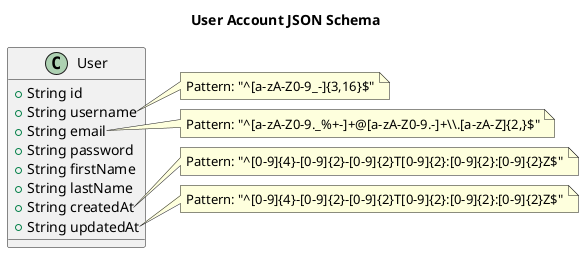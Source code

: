 @startuml
title User Account JSON Schema

class User {
  + String id
  + String username
  + String email
  + String password
  + String firstName
  + String lastName
  + String createdAt
  + String updatedAt
}

note right of User::username
  Pattern: "^[a-zA-Z0-9_-]{3,16}$"
end note

note right of User::email
  Pattern: "^[a-zA-Z0-9._%+-]+@[a-zA-Z0-9.-]+\\.[a-zA-Z]{2,}$"
end note

note right of User::createdAt
  Pattern: "^[0-9]{4}-[0-9]{2}-[0-9]{2}T[0-9]{2}:[0-9]{2}:[0-9]{2}Z$"
end note

note right of User::updatedAt
  Pattern: "^[0-9]{4}-[0-9]{2}-[0-9]{2}T[0-9]{2}:[0-9]{2}:[0-9]{2}Z$"
end note

@enduml